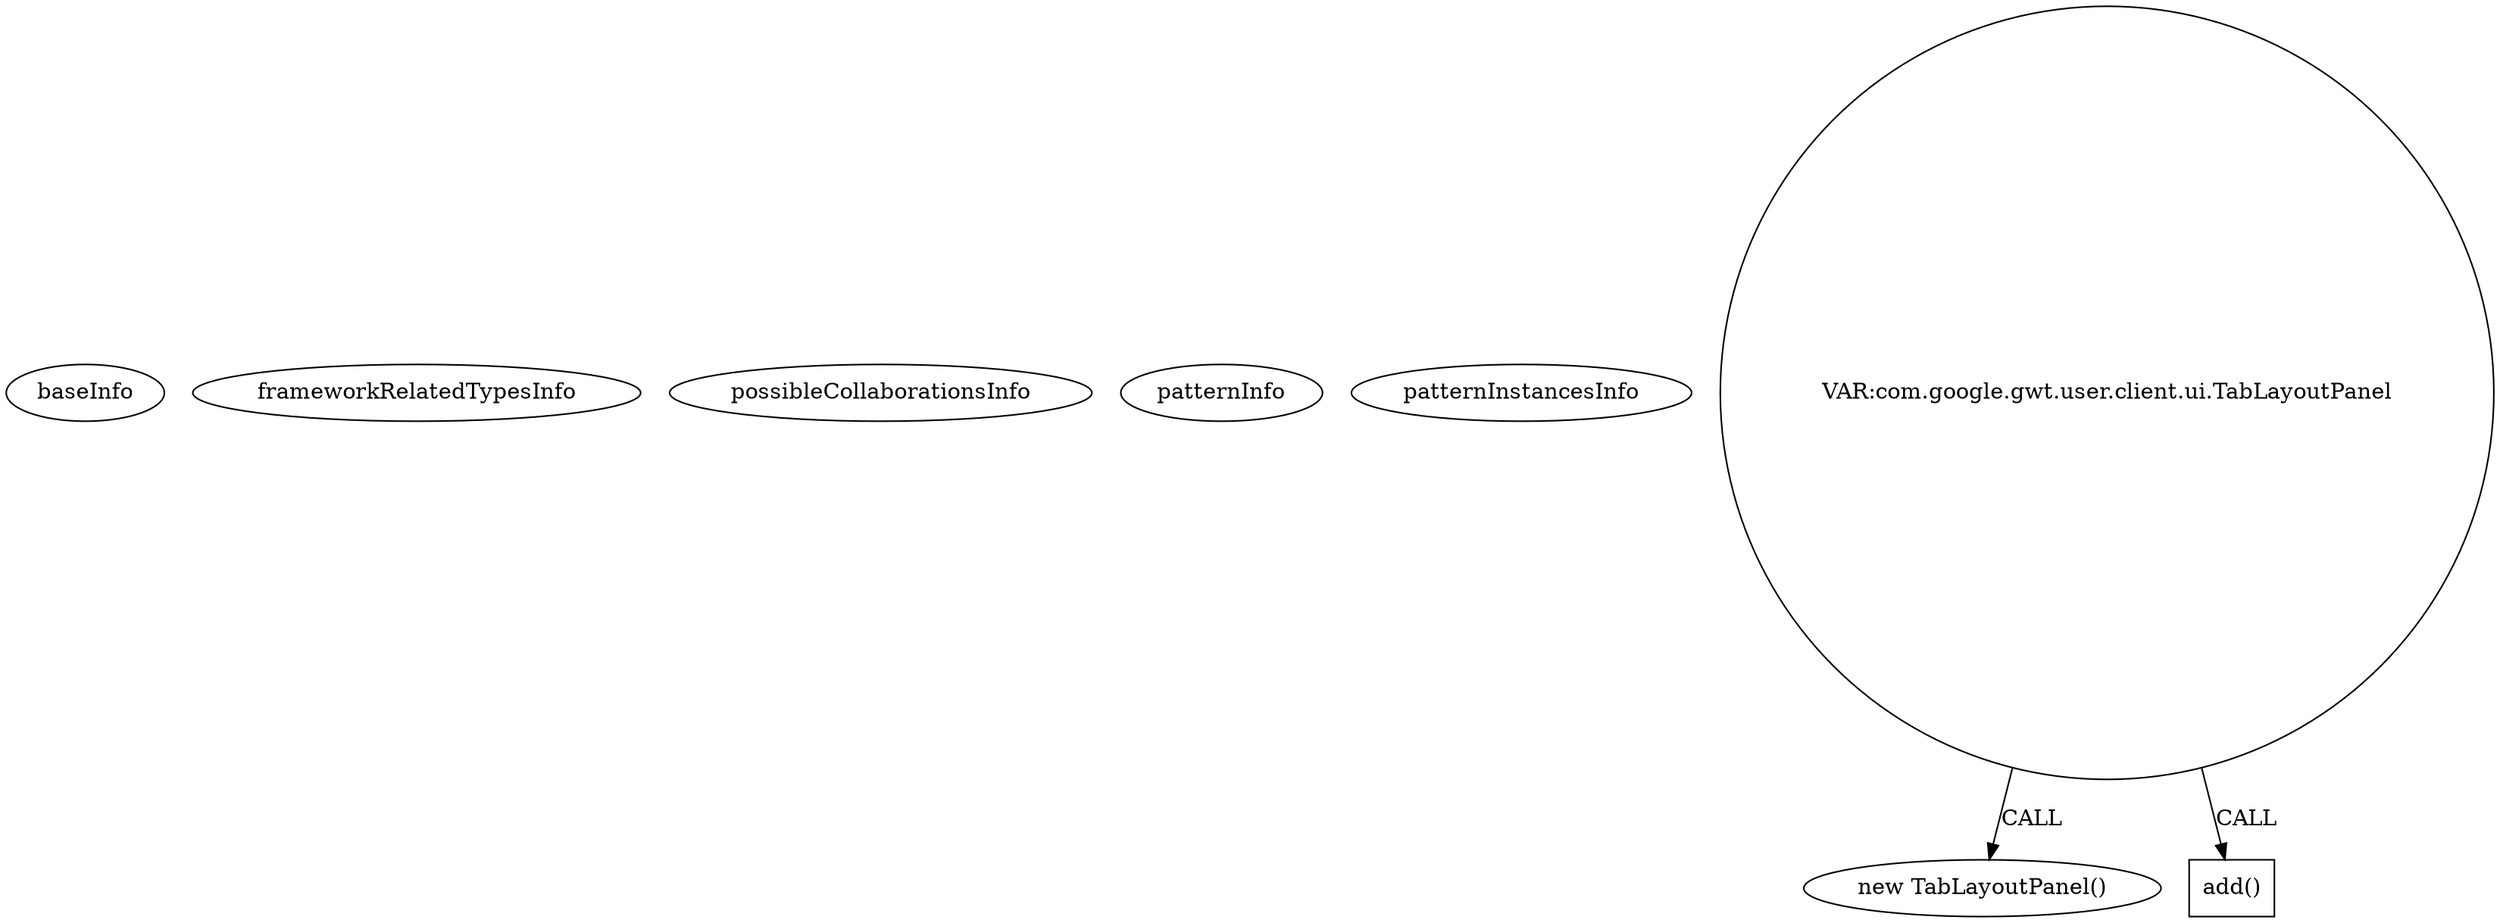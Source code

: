 digraph {
baseInfo[graphId=1804,category="pattern",isAnonymous=false,possibleRelation=false]
frameworkRelatedTypesInfo[]
possibleCollaborationsInfo[]
patternInfo[frequency=3.0,patternRootClient=null]
patternInstancesInfo[0="woox-serverapp~/woox-serverapp/serverapp-master/src/wooxes/net/shared/Ordinador.java~com.google.gwt.user.client.ui.Panel getPanel()~4663",1="avida-cookmaster~/avida-cookmaster/cookmaster-master/src/cookmaster/client/Cookmaster.java~Cookmaster~769",2="woox-serverapp~/woox-serverapp/serverapp-master/src/wooxes/net/shared/Ordinador.java~Ordinador~4662"]
7[label="new TabLayoutPanel()",vertexType="CONSTRUCTOR_CALL",isFrameworkType=false]
8[label="VAR:com.google.gwt.user.client.ui.TabLayoutPanel",vertexType="VARIABLE_EXPRESION",isFrameworkType=false,shape=circle]
21[label="add()",vertexType="INSIDE_CALL",isFrameworkType=false,shape=box]
8->21[label="CALL"]
8->7[label="CALL"]
}
